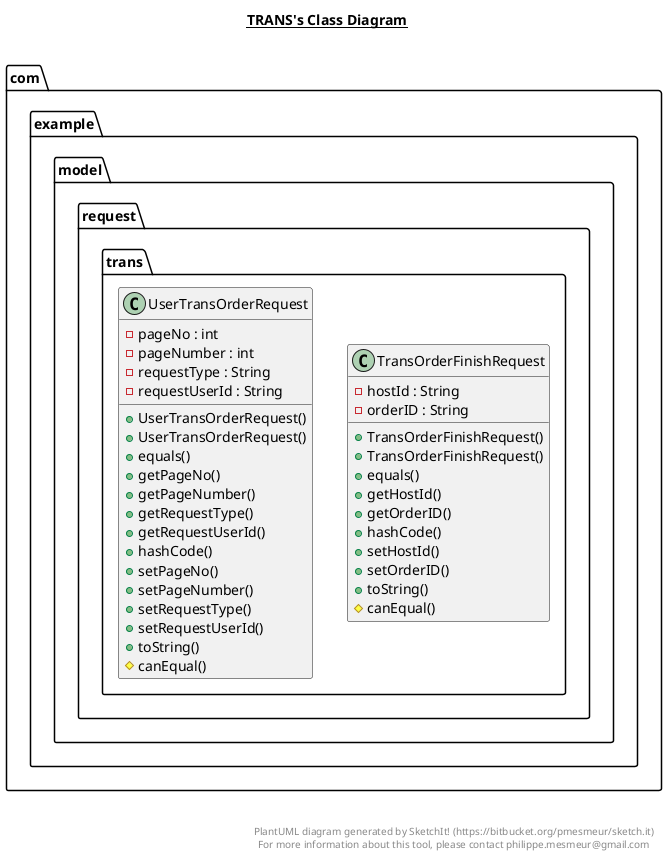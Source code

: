 @startuml

title __TRANS's Class Diagram__\n

  namespace com.example {
    namespace model.request.trans {
      class com.example.model.request.trans.TransOrderFinishRequest {
          - hostId : String
          - orderID : String
          + TransOrderFinishRequest()
          + TransOrderFinishRequest()
          + equals()
          + getHostId()
          + getOrderID()
          + hashCode()
          + setHostId()
          + setOrderID()
          + toString()
          # canEqual()
      }
    }
  }
  

  namespace com.example {
    namespace model.request.trans {
      class com.example.model.request.trans.UserTransOrderRequest {
          - pageNo : int
          - pageNumber : int
          - requestType : String
          - requestUserId : String
          + UserTransOrderRequest()
          + UserTransOrderRequest()
          + equals()
          + getPageNo()
          + getPageNumber()
          + getRequestType()
          + getRequestUserId()
          + hashCode()
          + setPageNo()
          + setPageNumber()
          + setRequestType()
          + setRequestUserId()
          + toString()
          # canEqual()
      }
    }
  }
  



right footer


PlantUML diagram generated by SketchIt! (https://bitbucket.org/pmesmeur/sketch.it)
For more information about this tool, please contact philippe.mesmeur@gmail.com
endfooter

@enduml
